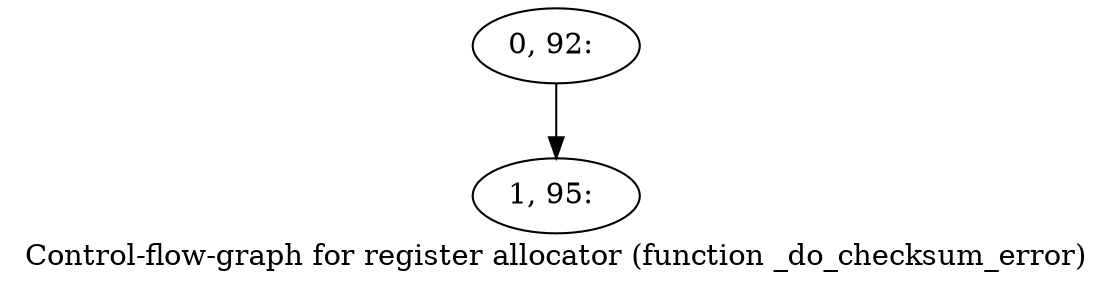 digraph G {
graph [label="Control-flow-graph for register allocator (function _do_checksum_error)"]
0[label="0, 92: "];
1[label="1, 95: "];
0->1 ;
}
